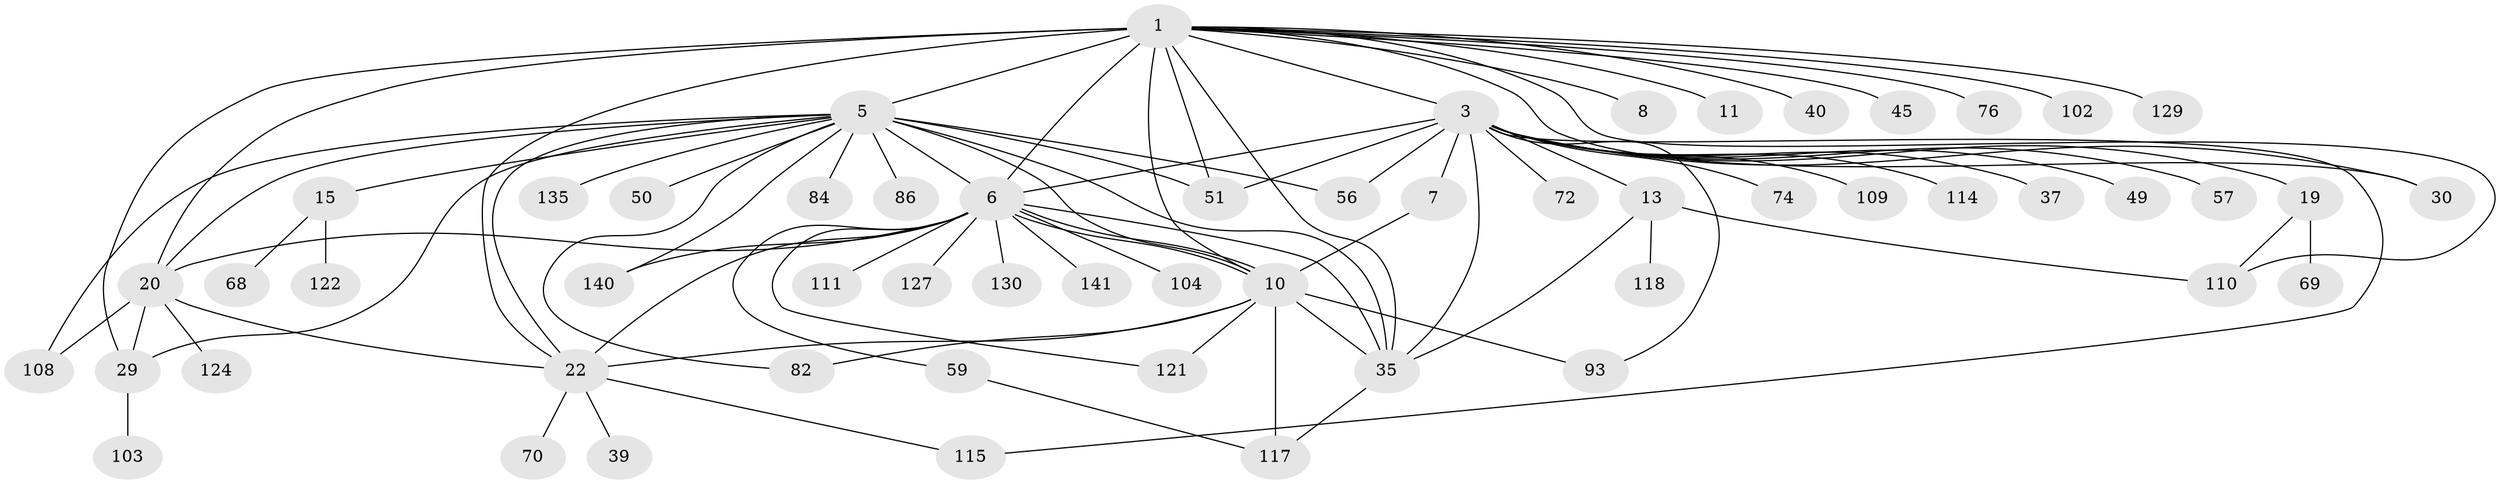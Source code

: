 // original degree distribution, {4: 0.06338028169014084, 14: 0.007042253521126761, 6: 0.014084507042253521, 15: 0.007042253521126761, 9: 0.007042253521126761, 16: 0.007042253521126761, 2: 0.23943661971830985, 1: 0.45774647887323944, 12: 0.007042253521126761, 11: 0.007042253521126761, 5: 0.04929577464788732, 17: 0.007042253521126761, 3: 0.08450704225352113, 7: 0.028169014084507043, 10: 0.014084507042253521}
// Generated by graph-tools (version 1.1) at 2025/17/03/04/25 18:17:58]
// undirected, 56 vertices, 88 edges
graph export_dot {
graph [start="1"]
  node [color=gray90,style=filled];
  1 [super="+58+2"];
  3 [super="+4+33+120+21"];
  5 [super="+14+60+95+126+116+75"];
  6 [super="+32+105+87+9+85+31+16+67"];
  7;
  8;
  10 [super="+18+128+132+94+88+55"];
  11;
  13 [super="+17+96+106"];
  15 [super="+47"];
  19;
  20 [super="+91+99+119+24"];
  22 [super="+27+131"];
  29 [super="+46+42+36"];
  30;
  35 [super="+77+79+38+107"];
  37;
  39;
  40;
  45;
  49;
  50;
  51 [super="+53"];
  56 [super="+71+66"];
  57;
  59;
  68;
  69;
  70;
  72;
  74;
  76 [super="+123"];
  82;
  84;
  86;
  93;
  102 [super="+139"];
  103;
  104;
  108;
  109;
  110;
  111;
  114;
  115;
  117;
  118;
  121 [super="+133"];
  122;
  124;
  127;
  129;
  130;
  135;
  140;
  141;
  1 -- 29 [weight=3];
  1 -- 20;
  1 -- 129;
  1 -- 3;
  1 -- 5 [weight=2];
  1 -- 6 [weight=2];
  1 -- 8;
  1 -- 10 [weight=2];
  1 -- 11;
  1 -- 76;
  1 -- 22 [weight=2];
  1 -- 30;
  1 -- 35;
  1 -- 102;
  1 -- 40;
  1 -- 45;
  1 -- 110;
  1 -- 51;
  3 -- 7;
  3 -- 6 [weight=4];
  3 -- 72;
  3 -- 74;
  3 -- 13;
  3 -- 19;
  3 -- 93;
  3 -- 30;
  3 -- 35 [weight=2];
  3 -- 37;
  3 -- 109;
  3 -- 49;
  3 -- 114;
  3 -- 51 [weight=2];
  3 -- 115;
  3 -- 56 [weight=2];
  3 -- 57;
  5 -- 35 [weight=2];
  5 -- 6 [weight=3];
  5 -- 135;
  5 -- 10;
  5 -- 15;
  5 -- 82;
  5 -- 20;
  5 -- 84;
  5 -- 86;
  5 -- 108;
  5 -- 50;
  5 -- 56;
  5 -- 29 [weight=2];
  5 -- 51;
  5 -- 22;
  5 -- 140;
  6 -- 10;
  6 -- 10;
  6 -- 35 [weight=3];
  6 -- 104;
  6 -- 130;
  6 -- 140;
  6 -- 141;
  6 -- 22 [weight=2];
  6 -- 59;
  6 -- 121;
  6 -- 111;
  6 -- 127;
  6 -- 20;
  7 -- 10;
  10 -- 117;
  10 -- 121;
  10 -- 82;
  10 -- 35;
  10 -- 93;
  10 -- 22;
  13 -- 118;
  13 -- 110;
  13 -- 35;
  15 -- 122;
  15 -- 68;
  19 -- 69;
  19 -- 110;
  20 -- 29;
  20 -- 124;
  20 -- 22;
  20 -- 108;
  22 -- 70;
  22 -- 39;
  22 -- 115;
  29 -- 103 [weight=2];
  35 -- 117;
  59 -- 117;
}
